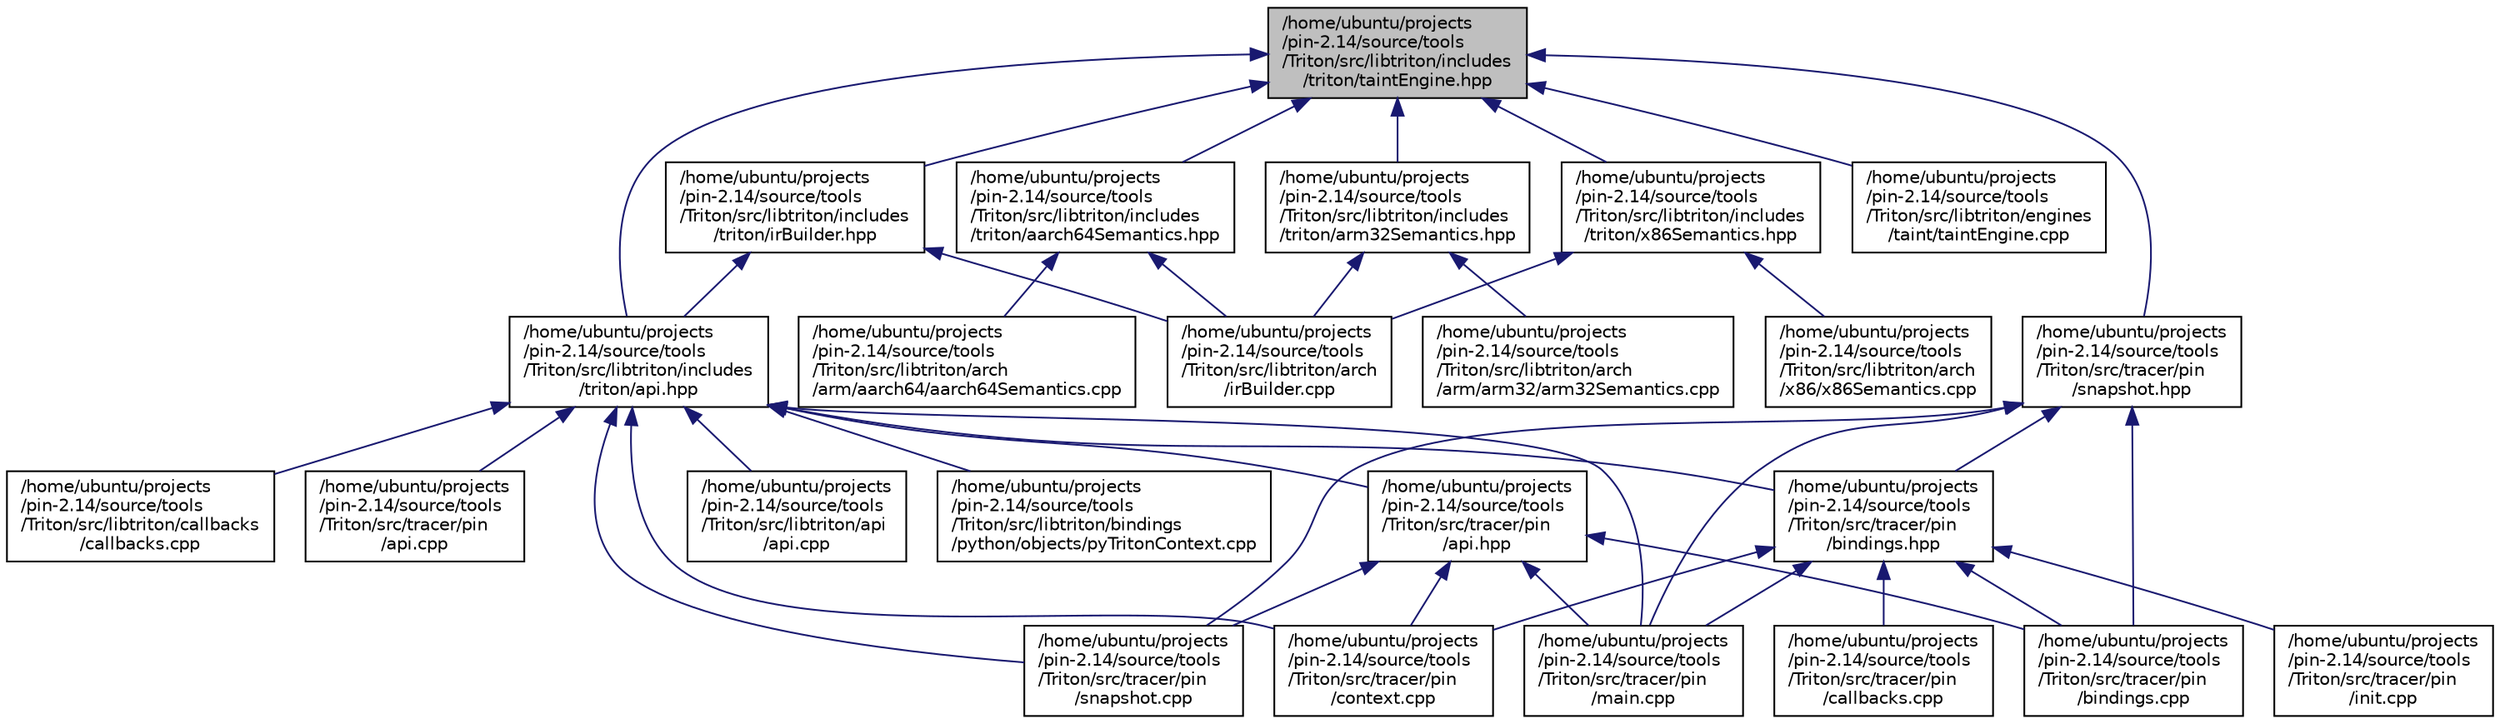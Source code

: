 digraph "/home/ubuntu/projects/pin-2.14/source/tools/Triton/src/libtriton/includes/triton/taintEngine.hpp"
{
  edge [fontname="Helvetica",fontsize="10",labelfontname="Helvetica",labelfontsize="10"];
  node [fontname="Helvetica",fontsize="10",shape=record];
  Node0 [label="/home/ubuntu/projects\l/pin-2.14/source/tools\l/Triton/src/libtriton/includes\l/triton/taintEngine.hpp",height=0.2,width=0.4,color="black", fillcolor="grey75", style="filled", fontcolor="black"];
  Node0 -> Node1 [dir="back",color="midnightblue",fontsize="10",style="solid",fontname="Helvetica"];
  Node1 [label="/home/ubuntu/projects\l/pin-2.14/source/tools\l/Triton/src/libtriton/includes\l/triton/irBuilder.hpp",height=0.2,width=0.4,color="black", fillcolor="white", style="filled",URL="$irBuilder_8hpp.html"];
  Node1 -> Node2 [dir="back",color="midnightblue",fontsize="10",style="solid",fontname="Helvetica"];
  Node2 [label="/home/ubuntu/projects\l/pin-2.14/source/tools\l/Triton/src/libtriton/includes\l/triton/api.hpp",height=0.2,width=0.4,color="black", fillcolor="white", style="filled",URL="$libtriton_2includes_2triton_2api_8hpp.html"];
  Node2 -> Node3 [dir="back",color="midnightblue",fontsize="10",style="solid",fontname="Helvetica"];
  Node3 [label="/home/ubuntu/projects\l/pin-2.14/source/tools\l/Triton/src/libtriton/api\l/api.cpp",height=0.2,width=0.4,color="black", fillcolor="white", style="filled",URL="$libtriton_2api_2api_8cpp.html"];
  Node2 -> Node4 [dir="back",color="midnightblue",fontsize="10",style="solid",fontname="Helvetica"];
  Node4 [label="/home/ubuntu/projects\l/pin-2.14/source/tools\l/Triton/src/libtriton/bindings\l/python/objects/pyTritonContext.cpp",height=0.2,width=0.4,color="black", fillcolor="white", style="filled",URL="$pyTritonContext_8cpp.html"];
  Node2 -> Node5 [dir="back",color="midnightblue",fontsize="10",style="solid",fontname="Helvetica"];
  Node5 [label="/home/ubuntu/projects\l/pin-2.14/source/tools\l/Triton/src/libtriton/callbacks\l/callbacks.cpp",height=0.2,width=0.4,color="black", fillcolor="white", style="filled",URL="$libtriton_2callbacks_2callbacks_8cpp.html"];
  Node2 -> Node6 [dir="back",color="midnightblue",fontsize="10",style="solid",fontname="Helvetica"];
  Node6 [label="/home/ubuntu/projects\l/pin-2.14/source/tools\l/Triton/src/tracer/pin\l/api.cpp",height=0.2,width=0.4,color="black", fillcolor="white", style="filled",URL="$tracer_2pin_2api_8cpp.html"];
  Node2 -> Node7 [dir="back",color="midnightblue",fontsize="10",style="solid",fontname="Helvetica"];
  Node7 [label="/home/ubuntu/projects\l/pin-2.14/source/tools\l/Triton/src/tracer/pin\l/api.hpp",height=0.2,width=0.4,color="black", fillcolor="white", style="filled",URL="$tracer_2pin_2api_8hpp.html"];
  Node7 -> Node8 [dir="back",color="midnightblue",fontsize="10",style="solid",fontname="Helvetica"];
  Node8 [label="/home/ubuntu/projects\l/pin-2.14/source/tools\l/Triton/src/tracer/pin\l/bindings.cpp",height=0.2,width=0.4,color="black", fillcolor="white", style="filled",URL="$bindings_8cpp.html"];
  Node7 -> Node9 [dir="back",color="midnightblue",fontsize="10",style="solid",fontname="Helvetica"];
  Node9 [label="/home/ubuntu/projects\l/pin-2.14/source/tools\l/Triton/src/tracer/pin\l/context.cpp",height=0.2,width=0.4,color="black", fillcolor="white", style="filled",URL="$context_8cpp.html"];
  Node7 -> Node10 [dir="back",color="midnightblue",fontsize="10",style="solid",fontname="Helvetica"];
  Node10 [label="/home/ubuntu/projects\l/pin-2.14/source/tools\l/Triton/src/tracer/pin\l/main.cpp",height=0.2,width=0.4,color="black", fillcolor="white", style="filled",URL="$main_8cpp.html"];
  Node7 -> Node11 [dir="back",color="midnightblue",fontsize="10",style="solid",fontname="Helvetica"];
  Node11 [label="/home/ubuntu/projects\l/pin-2.14/source/tools\l/Triton/src/tracer/pin\l/snapshot.cpp",height=0.2,width=0.4,color="black", fillcolor="white", style="filled",URL="$snapshot_8cpp.html"];
  Node2 -> Node12 [dir="back",color="midnightblue",fontsize="10",style="solid",fontname="Helvetica"];
  Node12 [label="/home/ubuntu/projects\l/pin-2.14/source/tools\l/Triton/src/tracer/pin\l/bindings.hpp",height=0.2,width=0.4,color="black", fillcolor="white", style="filled",URL="$bindings_8hpp.html"];
  Node12 -> Node8 [dir="back",color="midnightblue",fontsize="10",style="solid",fontname="Helvetica"];
  Node12 -> Node13 [dir="back",color="midnightblue",fontsize="10",style="solid",fontname="Helvetica"];
  Node13 [label="/home/ubuntu/projects\l/pin-2.14/source/tools\l/Triton/src/tracer/pin\l/callbacks.cpp",height=0.2,width=0.4,color="black", fillcolor="white", style="filled",URL="$tracer_2pin_2callbacks_8cpp.html"];
  Node12 -> Node9 [dir="back",color="midnightblue",fontsize="10",style="solid",fontname="Helvetica"];
  Node12 -> Node14 [dir="back",color="midnightblue",fontsize="10",style="solid",fontname="Helvetica"];
  Node14 [label="/home/ubuntu/projects\l/pin-2.14/source/tools\l/Triton/src/tracer/pin\l/init.cpp",height=0.2,width=0.4,color="black", fillcolor="white", style="filled",URL="$tracer_2pin_2init_8cpp.html"];
  Node12 -> Node10 [dir="back",color="midnightblue",fontsize="10",style="solid",fontname="Helvetica"];
  Node2 -> Node9 [dir="back",color="midnightblue",fontsize="10",style="solid",fontname="Helvetica"];
  Node2 -> Node10 [dir="back",color="midnightblue",fontsize="10",style="solid",fontname="Helvetica"];
  Node2 -> Node11 [dir="back",color="midnightblue",fontsize="10",style="solid",fontname="Helvetica"];
  Node1 -> Node15 [dir="back",color="midnightblue",fontsize="10",style="solid",fontname="Helvetica"];
  Node15 [label="/home/ubuntu/projects\l/pin-2.14/source/tools\l/Triton/src/libtriton/arch\l/irBuilder.cpp",height=0.2,width=0.4,color="black", fillcolor="white", style="filled",URL="$irBuilder_8cpp.html"];
  Node0 -> Node2 [dir="back",color="midnightblue",fontsize="10",style="solid",fontname="Helvetica"];
  Node0 -> Node16 [dir="back",color="midnightblue",fontsize="10",style="solid",fontname="Helvetica"];
  Node16 [label="/home/ubuntu/projects\l/pin-2.14/source/tools\l/Triton/src/libtriton/includes\l/triton/aarch64Semantics.hpp",height=0.2,width=0.4,color="black", fillcolor="white", style="filled",URL="$aarch64Semantics_8hpp.html"];
  Node16 -> Node17 [dir="back",color="midnightblue",fontsize="10",style="solid",fontname="Helvetica"];
  Node17 [label="/home/ubuntu/projects\l/pin-2.14/source/tools\l/Triton/src/libtriton/arch\l/arm/aarch64/aarch64Semantics.cpp",height=0.2,width=0.4,color="black", fillcolor="white", style="filled",URL="$aarch64Semantics_8cpp.html"];
  Node16 -> Node15 [dir="back",color="midnightblue",fontsize="10",style="solid",fontname="Helvetica"];
  Node0 -> Node18 [dir="back",color="midnightblue",fontsize="10",style="solid",fontname="Helvetica"];
  Node18 [label="/home/ubuntu/projects\l/pin-2.14/source/tools\l/Triton/src/libtriton/includes\l/triton/arm32Semantics.hpp",height=0.2,width=0.4,color="black", fillcolor="white", style="filled",URL="$arm32Semantics_8hpp.html"];
  Node18 -> Node19 [dir="back",color="midnightblue",fontsize="10",style="solid",fontname="Helvetica"];
  Node19 [label="/home/ubuntu/projects\l/pin-2.14/source/tools\l/Triton/src/libtriton/arch\l/arm/arm32/arm32Semantics.cpp",height=0.2,width=0.4,color="black", fillcolor="white", style="filled",URL="$arm32Semantics_8cpp.html"];
  Node18 -> Node15 [dir="back",color="midnightblue",fontsize="10",style="solid",fontname="Helvetica"];
  Node0 -> Node20 [dir="back",color="midnightblue",fontsize="10",style="solid",fontname="Helvetica"];
  Node20 [label="/home/ubuntu/projects\l/pin-2.14/source/tools\l/Triton/src/libtriton/includes\l/triton/x86Semantics.hpp",height=0.2,width=0.4,color="black", fillcolor="white", style="filled",URL="$x86Semantics_8hpp.html"];
  Node20 -> Node15 [dir="back",color="midnightblue",fontsize="10",style="solid",fontname="Helvetica"];
  Node20 -> Node21 [dir="back",color="midnightblue",fontsize="10",style="solid",fontname="Helvetica"];
  Node21 [label="/home/ubuntu/projects\l/pin-2.14/source/tools\l/Triton/src/libtriton/arch\l/x86/x86Semantics.cpp",height=0.2,width=0.4,color="black", fillcolor="white", style="filled",URL="$x86Semantics_8cpp.html"];
  Node0 -> Node22 [dir="back",color="midnightblue",fontsize="10",style="solid",fontname="Helvetica"];
  Node22 [label="/home/ubuntu/projects\l/pin-2.14/source/tools\l/Triton/src/libtriton/engines\l/taint/taintEngine.cpp",height=0.2,width=0.4,color="black", fillcolor="white", style="filled",URL="$taintEngine_8cpp.html"];
  Node0 -> Node23 [dir="back",color="midnightblue",fontsize="10",style="solid",fontname="Helvetica"];
  Node23 [label="/home/ubuntu/projects\l/pin-2.14/source/tools\l/Triton/src/tracer/pin\l/snapshot.hpp",height=0.2,width=0.4,color="black", fillcolor="white", style="filled",URL="$snapshot_8hpp.html"];
  Node23 -> Node12 [dir="back",color="midnightblue",fontsize="10",style="solid",fontname="Helvetica"];
  Node23 -> Node8 [dir="back",color="midnightblue",fontsize="10",style="solid",fontname="Helvetica"];
  Node23 -> Node10 [dir="back",color="midnightblue",fontsize="10",style="solid",fontname="Helvetica"];
  Node23 -> Node11 [dir="back",color="midnightblue",fontsize="10",style="solid",fontname="Helvetica"];
}
